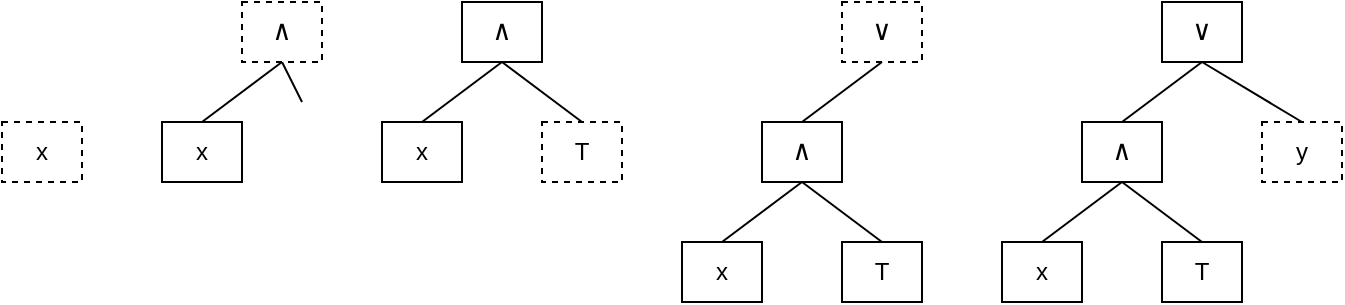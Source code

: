 <mxfile version="20.2.7" type="device"><diagram id="QWk8p2GhoWrVqRMEctdj" name="Page-1"><mxGraphModel dx="1422" dy="834" grid="1" gridSize="10" guides="1" tooltips="1" connect="1" arrows="1" fold="1" page="1" pageScale="1" pageWidth="827" pageHeight="1169" math="0" shadow="0"><root><mxCell id="0"/><mxCell id="1" parent="0"/><mxCell id="zjBdzypr30Q1H07_vT8F-1" value="x" style="rounded=0;whiteSpace=wrap;html=1;dashed=1;" vertex="1" parent="1"><mxGeometry x="40" y="90" width="40" height="30" as="geometry"/></mxCell><mxCell id="zjBdzypr30Q1H07_vT8F-4" style="rounded=0;orthogonalLoop=1;jettySize=auto;html=1;exitX=0.5;exitY=0;exitDx=0;exitDy=0;entryX=0.5;entryY=1;entryDx=0;entryDy=0;endArrow=none;endFill=0;" edge="1" parent="1" source="zjBdzypr30Q1H07_vT8F-2" target="zjBdzypr30Q1H07_vT8F-3"><mxGeometry relative="1" as="geometry"/></mxCell><mxCell id="zjBdzypr30Q1H07_vT8F-2" value="x" style="rounded=0;whiteSpace=wrap;html=1;" vertex="1" parent="1"><mxGeometry x="120" y="90" width="40" height="30" as="geometry"/></mxCell><mxCell id="zjBdzypr30Q1H07_vT8F-9" style="edgeStyle=none;rounded=0;orthogonalLoop=1;jettySize=auto;html=1;exitX=0.5;exitY=1;exitDx=0;exitDy=0;endArrow=none;endFill=0;" edge="1" parent="1" source="zjBdzypr30Q1H07_vT8F-3"><mxGeometry relative="1" as="geometry"><mxPoint x="190" y="80" as="targetPoint"/></mxGeometry></mxCell><mxCell id="zjBdzypr30Q1H07_vT8F-3" value="&lt;span style=&quot;background-color: rgb(255, 255, 255); font-family: Consolas, &amp;quot;Courier New&amp;quot;, monospace; font-size: 14px;&quot;&gt;∧&lt;/span&gt;" style="rounded=0;whiteSpace=wrap;html=1;dashed=1;" vertex="1" parent="1"><mxGeometry x="160" y="30" width="40" height="30" as="geometry"/></mxCell><mxCell id="zjBdzypr30Q1H07_vT8F-5" style="rounded=0;orthogonalLoop=1;jettySize=auto;html=1;exitX=0.5;exitY=0;exitDx=0;exitDy=0;entryX=0.5;entryY=1;entryDx=0;entryDy=0;endArrow=none;endFill=0;" edge="1" parent="1" source="zjBdzypr30Q1H07_vT8F-6" target="zjBdzypr30Q1H07_vT8F-7"><mxGeometry relative="1" as="geometry"/></mxCell><mxCell id="zjBdzypr30Q1H07_vT8F-6" value="x" style="rounded=0;whiteSpace=wrap;html=1;" vertex="1" parent="1"><mxGeometry x="230" y="90" width="40" height="30" as="geometry"/></mxCell><mxCell id="zjBdzypr30Q1H07_vT8F-10" style="edgeStyle=none;rounded=0;orthogonalLoop=1;jettySize=auto;html=1;exitX=0.5;exitY=1;exitDx=0;exitDy=0;entryX=0.5;entryY=0;entryDx=0;entryDy=0;endArrow=none;endFill=0;" edge="1" parent="1" source="zjBdzypr30Q1H07_vT8F-7" target="zjBdzypr30Q1H07_vT8F-8"><mxGeometry relative="1" as="geometry"/></mxCell><mxCell id="zjBdzypr30Q1H07_vT8F-7" value="&lt;span style=&quot;background-color: rgb(255, 255, 255); font-family: Consolas, &amp;quot;Courier New&amp;quot;, monospace; font-size: 14px;&quot;&gt;∧&lt;/span&gt;" style="rounded=0;whiteSpace=wrap;html=1;" vertex="1" parent="1"><mxGeometry x="270" y="30" width="40" height="30" as="geometry"/></mxCell><mxCell id="zjBdzypr30Q1H07_vT8F-8" value="T" style="rounded=0;whiteSpace=wrap;html=1;dashed=1;" vertex="1" parent="1"><mxGeometry x="310" y="90" width="40" height="30" as="geometry"/></mxCell><mxCell id="zjBdzypr30Q1H07_vT8F-38" style="edgeStyle=none;rounded=0;orthogonalLoop=1;jettySize=auto;html=1;exitX=0.5;exitY=1;exitDx=0;exitDy=0;entryX=0.5;entryY=0;entryDx=0;entryDy=0;endArrow=none;endFill=0;" edge="1" parent="1" source="zjBdzypr30Q1H07_vT8F-15" target="zjBdzypr30Q1H07_vT8F-36"><mxGeometry relative="1" as="geometry"/></mxCell><mxCell id="zjBdzypr30Q1H07_vT8F-15" value="&lt;span style=&quot;background-color: rgb(255, 255, 255); font-family: Consolas, &amp;quot;Courier New&amp;quot;, monospace; font-size: 14px;&quot;&gt;∨&lt;/span&gt;" style="rounded=0;whiteSpace=wrap;html=1;dashed=1;" vertex="1" parent="1"><mxGeometry x="460" y="30" width="40" height="30" as="geometry"/></mxCell><mxCell id="zjBdzypr30Q1H07_vT8F-33" style="rounded=0;orthogonalLoop=1;jettySize=auto;html=1;exitX=0.5;exitY=0;exitDx=0;exitDy=0;entryX=0.5;entryY=1;entryDx=0;entryDy=0;endArrow=none;endFill=0;" edge="1" source="zjBdzypr30Q1H07_vT8F-34" target="zjBdzypr30Q1H07_vT8F-36" parent="1"><mxGeometry relative="1" as="geometry"/></mxCell><mxCell id="zjBdzypr30Q1H07_vT8F-34" value="x" style="rounded=0;whiteSpace=wrap;html=1;" vertex="1" parent="1"><mxGeometry x="380" y="150" width="40" height="30" as="geometry"/></mxCell><mxCell id="zjBdzypr30Q1H07_vT8F-35" style="edgeStyle=none;rounded=0;orthogonalLoop=1;jettySize=auto;html=1;exitX=0.5;exitY=1;exitDx=0;exitDy=0;entryX=0.5;entryY=0;entryDx=0;entryDy=0;endArrow=none;endFill=0;" edge="1" source="zjBdzypr30Q1H07_vT8F-36" target="zjBdzypr30Q1H07_vT8F-37" parent="1"><mxGeometry relative="1" as="geometry"/></mxCell><mxCell id="zjBdzypr30Q1H07_vT8F-36" value="&lt;span style=&quot;background-color: rgb(255, 255, 255); font-family: Consolas, &amp;quot;Courier New&amp;quot;, monospace; font-size: 14px;&quot;&gt;∧&lt;/span&gt;" style="rounded=0;whiteSpace=wrap;html=1;" vertex="1" parent="1"><mxGeometry x="420" y="90" width="40" height="30" as="geometry"/></mxCell><mxCell id="zjBdzypr30Q1H07_vT8F-37" value="T" style="rounded=0;whiteSpace=wrap;html=1;" vertex="1" parent="1"><mxGeometry x="460" y="150" width="40" height="30" as="geometry"/></mxCell><mxCell id="zjBdzypr30Q1H07_vT8F-39" style="edgeStyle=none;rounded=0;orthogonalLoop=1;jettySize=auto;html=1;exitX=0.5;exitY=1;exitDx=0;exitDy=0;entryX=0.5;entryY=0;entryDx=0;entryDy=0;endArrow=none;endFill=0;" edge="1" parent="1" source="zjBdzypr30Q1H07_vT8F-40" target="zjBdzypr30Q1H07_vT8F-44"><mxGeometry relative="1" as="geometry"/></mxCell><mxCell id="zjBdzypr30Q1H07_vT8F-47" style="edgeStyle=none;rounded=0;orthogonalLoop=1;jettySize=auto;html=1;exitX=0.5;exitY=1;exitDx=0;exitDy=0;entryX=0.5;entryY=0;entryDx=0;entryDy=0;endArrow=none;endFill=0;" edge="1" parent="1" source="zjBdzypr30Q1H07_vT8F-40" target="zjBdzypr30Q1H07_vT8F-46"><mxGeometry relative="1" as="geometry"/></mxCell><mxCell id="zjBdzypr30Q1H07_vT8F-40" value="&lt;span style=&quot;background-color: rgb(255, 255, 255); font-family: Consolas, &amp;quot;Courier New&amp;quot;, monospace; font-size: 14px;&quot;&gt;∨&lt;/span&gt;" style="rounded=0;whiteSpace=wrap;html=1;" vertex="1" parent="1"><mxGeometry x="620" y="30" width="40" height="30" as="geometry"/></mxCell><mxCell id="zjBdzypr30Q1H07_vT8F-41" style="rounded=0;orthogonalLoop=1;jettySize=auto;html=1;exitX=0.5;exitY=0;exitDx=0;exitDy=0;entryX=0.5;entryY=1;entryDx=0;entryDy=0;endArrow=none;endFill=0;" edge="1" parent="1" source="zjBdzypr30Q1H07_vT8F-42" target="zjBdzypr30Q1H07_vT8F-44"><mxGeometry relative="1" as="geometry"/></mxCell><mxCell id="zjBdzypr30Q1H07_vT8F-42" value="x" style="rounded=0;whiteSpace=wrap;html=1;" vertex="1" parent="1"><mxGeometry x="540" y="150" width="40" height="30" as="geometry"/></mxCell><mxCell id="zjBdzypr30Q1H07_vT8F-43" style="edgeStyle=none;rounded=0;orthogonalLoop=1;jettySize=auto;html=1;exitX=0.5;exitY=1;exitDx=0;exitDy=0;entryX=0.5;entryY=0;entryDx=0;entryDy=0;endArrow=none;endFill=0;" edge="1" parent="1" source="zjBdzypr30Q1H07_vT8F-44" target="zjBdzypr30Q1H07_vT8F-45"><mxGeometry relative="1" as="geometry"/></mxCell><mxCell id="zjBdzypr30Q1H07_vT8F-44" value="&lt;span style=&quot;background-color: rgb(255, 255, 255); font-family: Consolas, &amp;quot;Courier New&amp;quot;, monospace; font-size: 14px;&quot;&gt;∧&lt;/span&gt;" style="rounded=0;whiteSpace=wrap;html=1;" vertex="1" parent="1"><mxGeometry x="580" y="90" width="40" height="30" as="geometry"/></mxCell><mxCell id="zjBdzypr30Q1H07_vT8F-45" value="T" style="rounded=0;whiteSpace=wrap;html=1;" vertex="1" parent="1"><mxGeometry x="620" y="150" width="40" height="30" as="geometry"/></mxCell><mxCell id="zjBdzypr30Q1H07_vT8F-46" value="y" style="rounded=0;whiteSpace=wrap;html=1;dashed=1;" vertex="1" parent="1"><mxGeometry x="670" y="90" width="40" height="30" as="geometry"/></mxCell></root></mxGraphModel></diagram></mxfile>